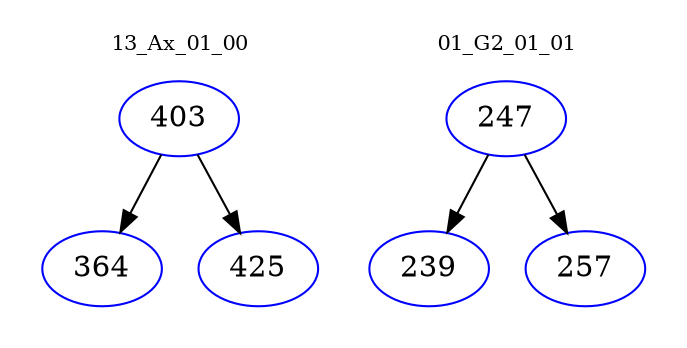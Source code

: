 digraph{
subgraph cluster_0 {
color = white
label = "13_Ax_01_00";
fontsize=10;
T0_403 [label="403", color="blue"]
T0_403 -> T0_364 [color="black"]
T0_364 [label="364", color="blue"]
T0_403 -> T0_425 [color="black"]
T0_425 [label="425", color="blue"]
}
subgraph cluster_1 {
color = white
label = "01_G2_01_01";
fontsize=10;
T1_247 [label="247", color="blue"]
T1_247 -> T1_239 [color="black"]
T1_239 [label="239", color="blue"]
T1_247 -> T1_257 [color="black"]
T1_257 [label="257", color="blue"]
}
}
